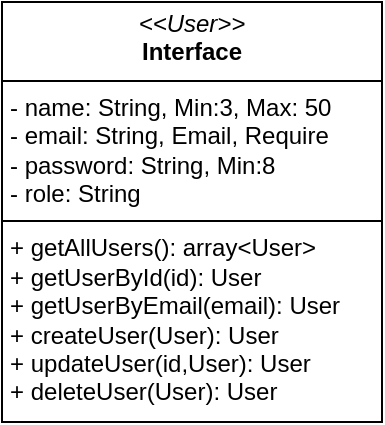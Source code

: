 <mxfile version="24.7.6">
  <diagram name="Trang-1" id="x5VFRHrIKlx9BTXhwvcZ">
    <mxGraphModel dx="819" dy="422" grid="1" gridSize="10" guides="1" tooltips="1" connect="1" arrows="1" fold="1" page="1" pageScale="1" pageWidth="827" pageHeight="1169" math="0" shadow="0">
      <root>
        <mxCell id="0" />
        <mxCell id="1" parent="0" />
        <mxCell id="TIKdX1oE5HjpimE6Cqzd-1" value="&lt;p style=&quot;margin: 4px 0px 0px; text-align: center;&quot;&gt;&lt;font style=&quot;font-size: 12px;&quot;&gt;&lt;font style=&quot;font-size: 12px;&quot;&gt;&lt;i style=&quot;&quot;&gt;&amp;lt;&amp;lt;User&amp;gt;&amp;gt;&lt;/i&gt;&lt;br&gt;&lt;/font&gt;&lt;b style=&quot;&quot;&gt;&lt;font style=&quot;font-size: 12px;&quot;&gt;Interface&lt;/font&gt;&lt;/b&gt;&lt;/font&gt;&lt;/p&gt;&lt;hr size=&quot;1&quot; style=&quot;border-style: solid;&quot;&gt;&lt;p style=&quot;margin: 0px 0px 0px 4px;&quot;&gt;&lt;font style=&quot;font-size: 12px;&quot;&gt;- name: String, Min:3, Max: 50&lt;br&gt;- email: String, Email, Require&lt;/font&gt;&lt;/p&gt;&lt;p style=&quot;margin: 0px 0px 0px 4px;&quot;&gt;&lt;font style=&quot;font-size: 12px;&quot;&gt;- password: String, Min:8&lt;/font&gt;&lt;/p&gt;&lt;p style=&quot;margin: 0px 0px 0px 4px;&quot;&gt;&lt;font style=&quot;font-size: 12px;&quot;&gt;- role: String&lt;/font&gt;&lt;/p&gt;&lt;hr size=&quot;1&quot; style=&quot;border-style: solid;&quot;&gt;&lt;p style=&quot;margin: 0px 0px 0px 4px;&quot;&gt;&lt;font style=&quot;font-size: 12px;&quot;&gt;+&amp;nbsp;&lt;span style=&quot;white-space: pre;&quot;&gt;getAllUsers&lt;/span&gt;(): array&amp;lt;User&amp;gt;&lt;/font&gt;&lt;/p&gt;&lt;p style=&quot;margin: 0px 0px 0px 4px;&quot;&gt;&lt;font style=&quot;font-size: 12px;&quot;&gt;+&amp;nbsp;&lt;span style=&quot;white-space: pre;&quot;&gt;getUserById&lt;/span&gt;(id): User&lt;/font&gt;&lt;/p&gt;&lt;p style=&quot;margin: 0px 0px 0px 4px;&quot;&gt;&lt;font style=&quot;font-size: 12px;&quot;&gt;+&amp;nbsp;&lt;span style=&quot;white-space: pre;&quot;&gt;getUserByEmail(email): User&lt;/span&gt;&lt;/font&gt;&lt;/p&gt;&lt;p style=&quot;margin: 0px 0px 0px 4px;&quot;&gt;&lt;span style=&quot;white-space: pre;&quot;&gt;&lt;font style=&quot;font-size: 12px;&quot;&gt;+ createUser(User): User&lt;/font&gt;&lt;/span&gt;&lt;/p&gt;&lt;p style=&quot;margin: 0px 0px 0px 4px;&quot;&gt;&lt;span style=&quot;white-space: pre;&quot;&gt;&lt;font style=&quot;font-size: 12px;&quot;&gt;+ updateUser(id,User): User&lt;/font&gt;&lt;/span&gt;&lt;/p&gt;&lt;p style=&quot;margin: 0px 0px 0px 4px;&quot;&gt;&lt;span style=&quot;white-space: pre;&quot;&gt;&lt;font style=&quot;font-size: 12px;&quot;&gt;+ deleteUser(User): User&lt;/font&gt;&lt;/span&gt;&lt;/p&gt;" style="verticalAlign=top;align=left;overflow=fill;html=1;whiteSpace=wrap;fontFamily=Helvetica;" parent="1" vertex="1">
          <mxGeometry x="60" y="210" width="190" height="210" as="geometry" />
        </mxCell>
      </root>
    </mxGraphModel>
  </diagram>
</mxfile>
